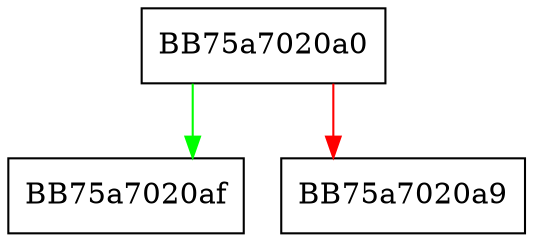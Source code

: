digraph vfileex_receiver {
  node [shape="box"];
  graph [splines=ortho];
  BB75a7020a0 -> BB75a7020af [color="green"];
  BB75a7020a0 -> BB75a7020a9 [color="red"];
}